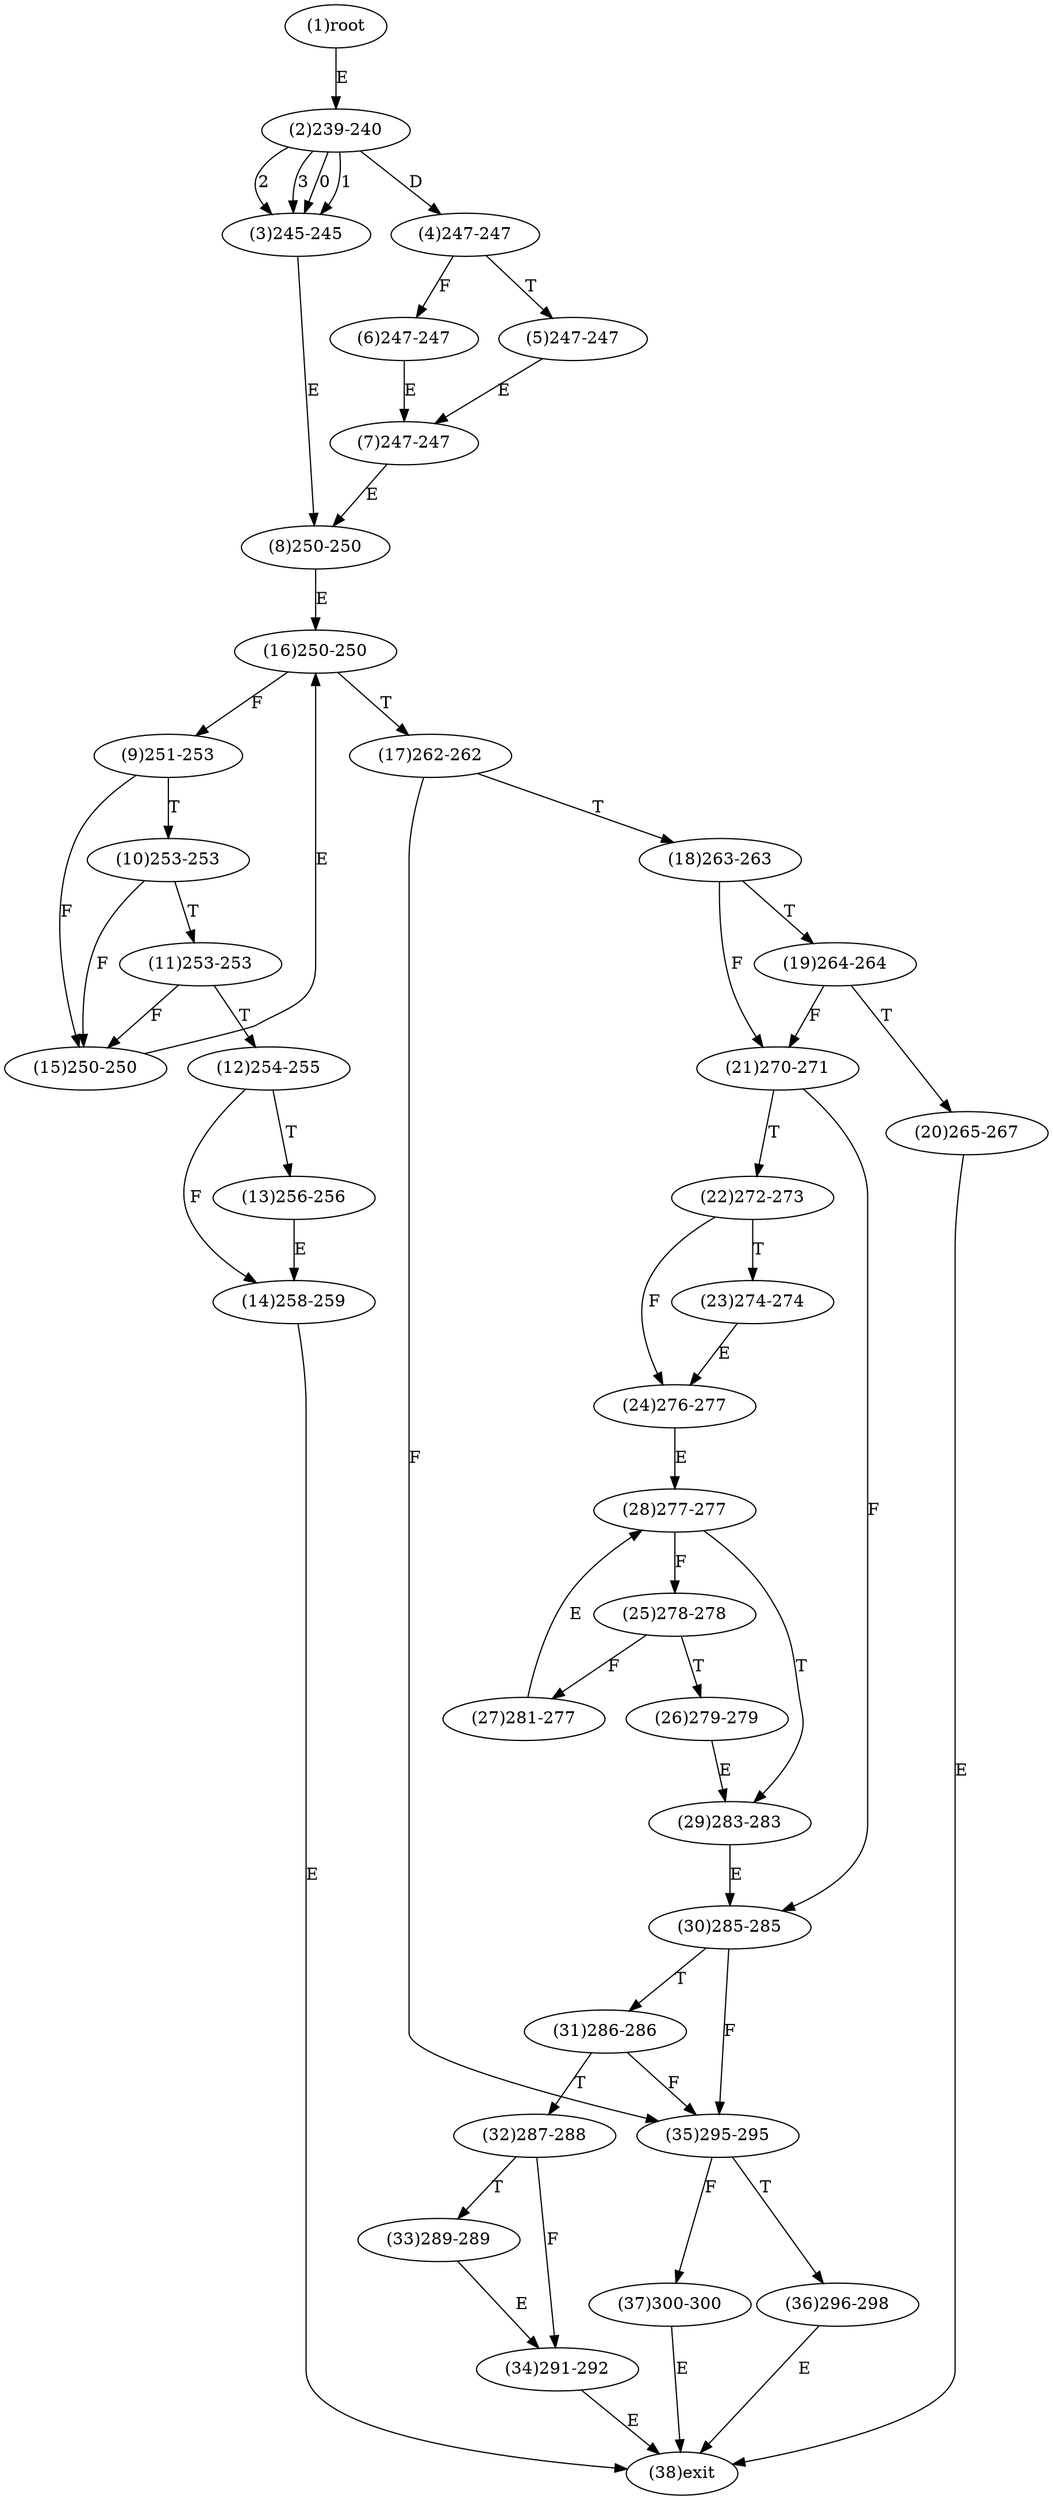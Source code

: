 digraph "" { 
1[ label="(1)root"];
2[ label="(2)239-240"];
3[ label="(3)245-245"];
4[ label="(4)247-247"];
5[ label="(5)247-247"];
6[ label="(6)247-247"];
7[ label="(7)247-247"];
8[ label="(8)250-250"];
9[ label="(9)251-253"];
10[ label="(10)253-253"];
11[ label="(11)253-253"];
12[ label="(12)254-255"];
13[ label="(13)256-256"];
14[ label="(14)258-259"];
15[ label="(15)250-250"];
17[ label="(17)262-262"];
16[ label="(16)250-250"];
19[ label="(19)264-264"];
18[ label="(18)263-263"];
21[ label="(21)270-271"];
20[ label="(20)265-267"];
23[ label="(23)274-274"];
22[ label="(22)272-273"];
25[ label="(25)278-278"];
24[ label="(24)276-277"];
27[ label="(27)281-277"];
26[ label="(26)279-279"];
29[ label="(29)283-283"];
28[ label="(28)277-277"];
31[ label="(31)286-286"];
30[ label="(30)285-285"];
34[ label="(34)291-292"];
35[ label="(35)295-295"];
32[ label="(32)287-288"];
33[ label="(33)289-289"];
38[ label="(38)exit"];
36[ label="(36)296-298"];
37[ label="(37)300-300"];
1->2[ label="E"];
2->3[ label="0"];
2->3[ label="1"];
2->3[ label="2"];
2->3[ label="3"];
2->4[ label="D"];
3->8[ label="E"];
4->6[ label="F"];
4->5[ label="T"];
5->7[ label="E"];
6->7[ label="E"];
7->8[ label="E"];
8->16[ label="E"];
9->15[ label="F"];
9->10[ label="T"];
10->15[ label="F"];
10->11[ label="T"];
11->15[ label="F"];
11->12[ label="T"];
12->14[ label="F"];
12->13[ label="T"];
13->14[ label="E"];
14->38[ label="E"];
15->16[ label="E"];
16->9[ label="F"];
16->17[ label="T"];
17->35[ label="F"];
17->18[ label="T"];
18->21[ label="F"];
18->19[ label="T"];
19->21[ label="F"];
19->20[ label="T"];
20->38[ label="E"];
21->30[ label="F"];
21->22[ label="T"];
22->24[ label="F"];
22->23[ label="T"];
23->24[ label="E"];
24->28[ label="E"];
25->27[ label="F"];
25->26[ label="T"];
26->29[ label="E"];
27->28[ label="E"];
28->25[ label="F"];
28->29[ label="T"];
29->30[ label="E"];
30->35[ label="F"];
30->31[ label="T"];
31->35[ label="F"];
31->32[ label="T"];
32->34[ label="F"];
32->33[ label="T"];
33->34[ label="E"];
34->38[ label="E"];
35->37[ label="F"];
35->36[ label="T"];
36->38[ label="E"];
37->38[ label="E"];
}